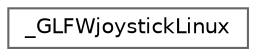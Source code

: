 digraph "类继承关系图"
{
 // LATEX_PDF_SIZE
  bgcolor="transparent";
  edge [fontname=Helvetica,fontsize=10,labelfontname=Helvetica,labelfontsize=10];
  node [fontname=Helvetica,fontsize=10,shape=box,height=0.2,width=0.4];
  rankdir="LR";
  Node0 [id="Node000000",label="_GLFWjoystickLinux",height=0.2,width=0.4,color="grey40", fillcolor="white", style="filled",URL="$struct___g_l_f_wjoystick_linux.html",tooltip=" "];
}
